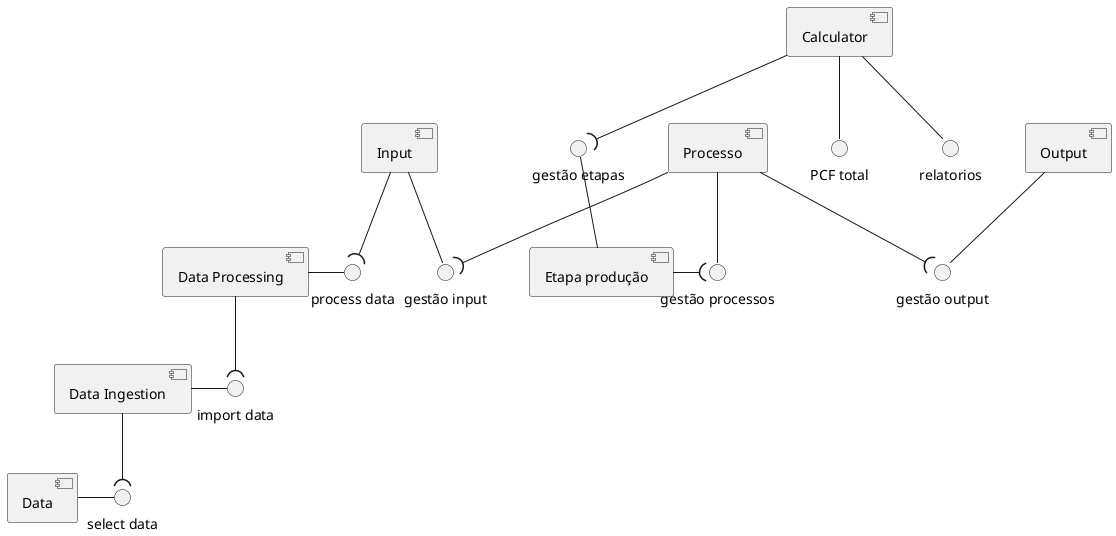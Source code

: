 @startuml aquitetura

interface "select data" as selectData
interface "import data" as imp_data
interface "process data" as process_data
interface "gestão input" as gest_input
interface "gestão output" as gest_output
interface "gestão processos" as gest_process
interface "gestão etapas" as gest_etapas
interface "PCF total" as pcf_tot
interface "relatorios" as relatorios 

[Data] as data_comp
data_comp - selectData

[Data Ingestion] as data_ingestion
data_ingestion --( selectData
data_ingestion - imp_data

[Data Processing] as data_processing
data_processing - process_data
data_processing --( imp_data

[Input] as input_comp
input_comp --( process_data
input_comp -- gest_input

[Output] as output_comp
output_comp -- gest_output

[Processo] as processo
processo -- gest_process
processo --( gest_input
processo --( gest_output

[Etapa produção] as etapa
gest_etapas -- etapa
etapa -( gest_process

[Calculator] as calculator
calculator --( gest_etapas
calculator -- pcf_tot
calculator -- relatorios

@enduml